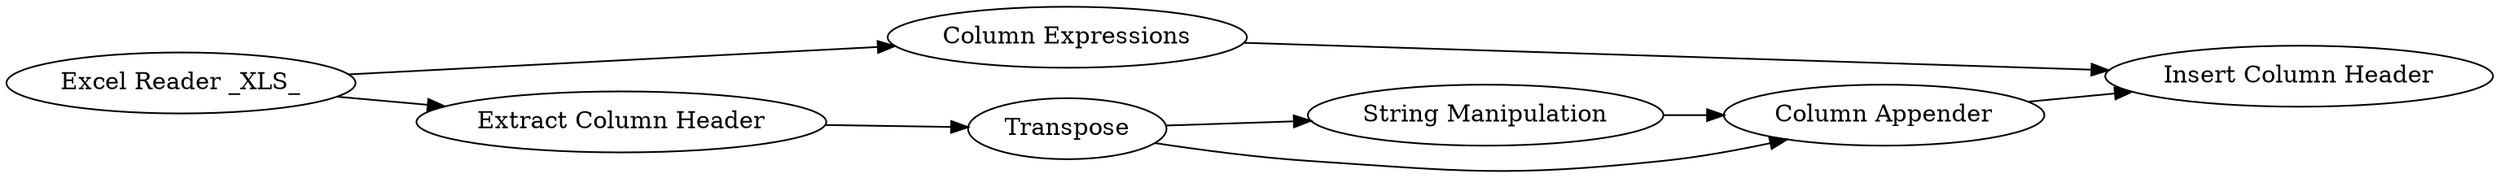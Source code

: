 digraph {
	16 -> 15
	18 -> 19
	15 -> 20
	21 -> 20
	17 -> 18
	19 -> 21
	18 -> 21
	16 -> 17
	16 [label="Excel Reader _XLS_"]
	20 [label="Insert Column Header"]
	18 [label=Transpose]
	21 [label="Column Appender"]
	15 [label="Column Expressions"]
	17 [label="Extract Column Header"]
	19 [label="String Manipulation"]
	rankdir=LR
}
